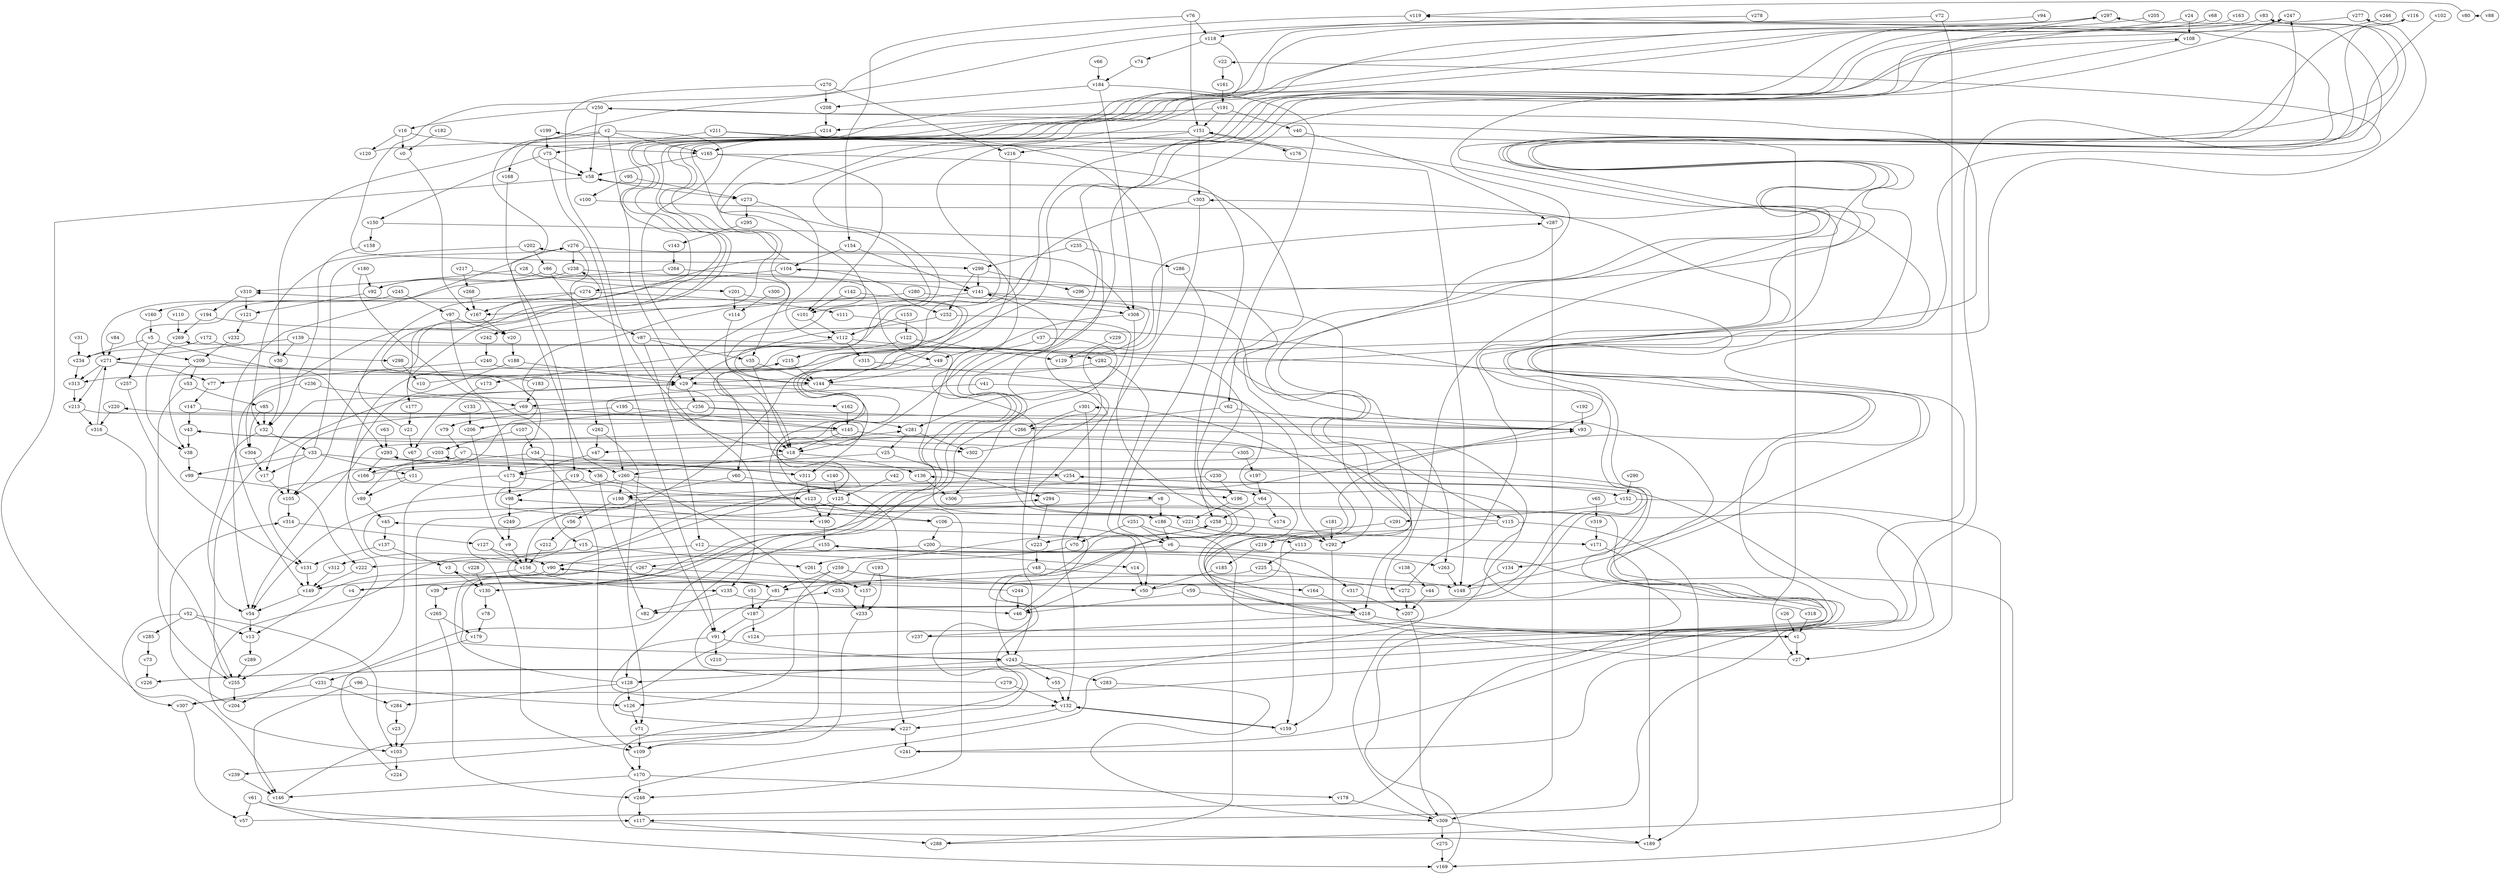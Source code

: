 // Benchmark game 466 - 320 vertices
// time_bound: 48
// targets: v115
digraph G {
    v0 [name="v0", player=0];
    v1 [name="v1", player=1];
    v2 [name="v2", player=1];
    v3 [name="v3", player=0];
    v4 [name="v4", player=1];
    v5 [name="v5", player=1];
    v6 [name="v6", player=1];
    v7 [name="v7", player=0];
    v8 [name="v8", player=0];
    v9 [name="v9", player=1];
    v10 [name="v10", player=1];
    v11 [name="v11", player=1];
    v12 [name="v12", player=0];
    v13 [name="v13", player=0];
    v14 [name="v14", player=1];
    v15 [name="v15", player=0];
    v16 [name="v16", player=1];
    v17 [name="v17", player=1];
    v18 [name="v18", player=0];
    v19 [name="v19", player=0];
    v20 [name="v20", player=1];
    v21 [name="v21", player=1];
    v22 [name="v22", player=0];
    v23 [name="v23", player=0];
    v24 [name="v24", player=1];
    v25 [name="v25", player=0];
    v26 [name="v26", player=1];
    v27 [name="v27", player=0];
    v28 [name="v28", player=1];
    v29 [name="v29", player=0];
    v30 [name="v30", player=1];
    v31 [name="v31", player=1];
    v32 [name="v32", player=1];
    v33 [name="v33", player=0];
    v34 [name="v34", player=1];
    v35 [name="v35", player=1];
    v36 [name="v36", player=1];
    v37 [name="v37", player=0];
    v38 [name="v38", player=0];
    v39 [name="v39", player=1];
    v40 [name="v40", player=1];
    v41 [name="v41", player=0];
    v42 [name="v42", player=0];
    v43 [name="v43", player=0];
    v44 [name="v44", player=1];
    v45 [name="v45", player=1];
    v46 [name="v46", player=0];
    v47 [name="v47", player=1];
    v48 [name="v48", player=1];
    v49 [name="v49", player=1];
    v50 [name="v50", player=1];
    v51 [name="v51", player=0];
    v52 [name="v52", player=0];
    v53 [name="v53", player=0];
    v54 [name="v54", player=1];
    v55 [name="v55", player=0];
    v56 [name="v56", player=0];
    v57 [name="v57", player=0];
    v58 [name="v58", player=1];
    v59 [name="v59", player=0];
    v60 [name="v60", player=0];
    v61 [name="v61", player=0];
    v62 [name="v62", player=1];
    v63 [name="v63", player=1];
    v64 [name="v64", player=0];
    v65 [name="v65", player=1];
    v66 [name="v66", player=0];
    v67 [name="v67", player=0];
    v68 [name="v68", player=0];
    v69 [name="v69", player=1];
    v70 [name="v70", player=0];
    v71 [name="v71", player=0];
    v72 [name="v72", player=0];
    v73 [name="v73", player=1];
    v74 [name="v74", player=1];
    v75 [name="v75", player=1];
    v76 [name="v76", player=1];
    v77 [name="v77", player=1];
    v78 [name="v78", player=0];
    v79 [name="v79", player=1];
    v80 [name="v80", player=1];
    v81 [name="v81", player=0];
    v82 [name="v82", player=0];
    v83 [name="v83", player=1];
    v84 [name="v84", player=1];
    v85 [name="v85", player=1];
    v86 [name="v86", player=1];
    v87 [name="v87", player=1];
    v88 [name="v88", player=1];
    v89 [name="v89", player=1];
    v90 [name="v90", player=1];
    v91 [name="v91", player=1];
    v92 [name="v92", player=1];
    v93 [name="v93", player=1];
    v94 [name="v94", player=1];
    v95 [name="v95", player=1];
    v96 [name="v96", player=1];
    v97 [name="v97", player=1];
    v98 [name="v98", player=0];
    v99 [name="v99", player=1];
    v100 [name="v100", player=1];
    v101 [name="v101", player=0];
    v102 [name="v102", player=0];
    v103 [name="v103", player=1];
    v104 [name="v104", player=1];
    v105 [name="v105", player=1];
    v106 [name="v106", player=1];
    v107 [name="v107", player=0];
    v108 [name="v108", player=0];
    v109 [name="v109", player=0];
    v110 [name="v110", player=1];
    v111 [name="v111", player=0];
    v112 [name="v112", player=0];
    v113 [name="v113", player=0];
    v114 [name="v114", player=0];
    v115 [name="v115", player=0, target=1];
    v116 [name="v116", player=1];
    v117 [name="v117", player=0];
    v118 [name="v118", player=1];
    v119 [name="v119", player=0];
    v120 [name="v120", player=1];
    v121 [name="v121", player=1];
    v122 [name="v122", player=1];
    v123 [name="v123", player=0];
    v124 [name="v124", player=0];
    v125 [name="v125", player=1];
    v126 [name="v126", player=0];
    v127 [name="v127", player=1];
    v128 [name="v128", player=0];
    v129 [name="v129", player=1];
    v130 [name="v130", player=0];
    v131 [name="v131", player=0];
    v132 [name="v132", player=1];
    v133 [name="v133", player=0];
    v134 [name="v134", player=0];
    v135 [name="v135", player=1];
    v136 [name="v136", player=0];
    v137 [name="v137", player=1];
    v138 [name="v138", player=1];
    v139 [name="v139", player=1];
    v140 [name="v140", player=1];
    v141 [name="v141", player=1];
    v142 [name="v142", player=0];
    v143 [name="v143", player=1];
    v144 [name="v144", player=1];
    v145 [name="v145", player=0];
    v146 [name="v146", player=1];
    v147 [name="v147", player=0];
    v148 [name="v148", player=0];
    v149 [name="v149", player=1];
    v150 [name="v150", player=0];
    v151 [name="v151", player=1];
    v152 [name="v152", player=0];
    v153 [name="v153", player=1];
    v154 [name="v154", player=1];
    v155 [name="v155", player=1];
    v156 [name="v156", player=1];
    v157 [name="v157", player=0];
    v158 [name="v158", player=1];
    v159 [name="v159", player=0];
    v160 [name="v160", player=1];
    v161 [name="v161", player=1];
    v162 [name="v162", player=0];
    v163 [name="v163", player=0];
    v164 [name="v164", player=1];
    v165 [name="v165", player=0];
    v166 [name="v166", player=0];
    v167 [name="v167", player=0];
    v168 [name="v168", player=1];
    v169 [name="v169", player=1];
    v170 [name="v170", player=0];
    v171 [name="v171", player=0];
    v172 [name="v172", player=0];
    v173 [name="v173", player=1];
    v174 [name="v174", player=1];
    v175 [name="v175", player=1];
    v176 [name="v176", player=1];
    v177 [name="v177", player=1];
    v178 [name="v178", player=1];
    v179 [name="v179", player=1];
    v180 [name="v180", player=1];
    v181 [name="v181", player=1];
    v182 [name="v182", player=1];
    v183 [name="v183", player=1];
    v184 [name="v184", player=1];
    v185 [name="v185", player=0];
    v186 [name="v186", player=0];
    v187 [name="v187", player=1];
    v188 [name="v188", player=1];
    v189 [name="v189", player=0];
    v190 [name="v190", player=0];
    v191 [name="v191", player=0];
    v192 [name="v192", player=1];
    v193 [name="v193", player=1];
    v194 [name="v194", player=0];
    v195 [name="v195", player=1];
    v196 [name="v196", player=1];
    v197 [name="v197", player=1];
    v198 [name="v198", player=0];
    v199 [name="v199", player=1];
    v200 [name="v200", player=0];
    v201 [name="v201", player=0];
    v202 [name="v202", player=0];
    v203 [name="v203", player=1];
    v204 [name="v204", player=0];
    v205 [name="v205", player=0];
    v206 [name="v206", player=0];
    v207 [name="v207", player=1];
    v208 [name="v208", player=0];
    v209 [name="v209", player=0];
    v210 [name="v210", player=0];
    v211 [name="v211", player=0];
    v212 [name="v212", player=1];
    v213 [name="v213", player=0];
    v214 [name="v214", player=0];
    v215 [name="v215", player=0];
    v216 [name="v216", player=1];
    v217 [name="v217", player=0];
    v218 [name="v218", player=1];
    v219 [name="v219", player=0];
    v220 [name="v220", player=0];
    v221 [name="v221", player=0];
    v222 [name="v222", player=1];
    v223 [name="v223", player=1];
    v224 [name="v224", player=1];
    v225 [name="v225", player=1];
    v226 [name="v226", player=0];
    v227 [name="v227", player=1];
    v228 [name="v228", player=0];
    v229 [name="v229", player=0];
    v230 [name="v230", player=0];
    v231 [name="v231", player=0];
    v232 [name="v232", player=0];
    v233 [name="v233", player=0];
    v234 [name="v234", player=1];
    v235 [name="v235", player=0];
    v236 [name="v236", player=1];
    v237 [name="v237", player=0];
    v238 [name="v238", player=0];
    v239 [name="v239", player=0];
    v240 [name="v240", player=0];
    v241 [name="v241", player=1];
    v242 [name="v242", player=0];
    v243 [name="v243", player=1];
    v244 [name="v244", player=1];
    v245 [name="v245", player=0];
    v246 [name="v246", player=1];
    v247 [name="v247", player=1];
    v248 [name="v248", player=1];
    v249 [name="v249", player=1];
    v250 [name="v250", player=1];
    v251 [name="v251", player=0];
    v252 [name="v252", player=0];
    v253 [name="v253", player=0];
    v254 [name="v254", player=1];
    v255 [name="v255", player=1];
    v256 [name="v256", player=0];
    v257 [name="v257", player=1];
    v258 [name="v258", player=0];
    v259 [name="v259", player=1];
    v260 [name="v260", player=0];
    v261 [name="v261", player=0];
    v262 [name="v262", player=1];
    v263 [name="v263", player=0];
    v264 [name="v264", player=1];
    v265 [name="v265", player=0];
    v266 [name="v266", player=1];
    v267 [name="v267", player=1];
    v268 [name="v268", player=0];
    v269 [name="v269", player=0];
    v270 [name="v270", player=0];
    v271 [name="v271", player=0];
    v272 [name="v272", player=1];
    v273 [name="v273", player=0];
    v274 [name="v274", player=0];
    v275 [name="v275", player=1];
    v276 [name="v276", player=0];
    v277 [name="v277", player=0];
    v278 [name="v278", player=0];
    v279 [name="v279", player=1];
    v280 [name="v280", player=0];
    v281 [name="v281", player=1];
    v282 [name="v282", player=0];
    v283 [name="v283", player=0];
    v284 [name="v284", player=1];
    v285 [name="v285", player=1];
    v286 [name="v286", player=1];
    v287 [name="v287", player=1];
    v288 [name="v288", player=1];
    v289 [name="v289", player=1];
    v290 [name="v290", player=0];
    v291 [name="v291", player=0];
    v292 [name="v292", player=0];
    v293 [name="v293", player=0];
    v294 [name="v294", player=0];
    v295 [name="v295", player=0];
    v296 [name="v296", player=0];
    v297 [name="v297", player=0];
    v298 [name="v298", player=0];
    v299 [name="v299", player=0];
    v300 [name="v300", player=0];
    v301 [name="v301", player=1];
    v302 [name="v302", player=1];
    v303 [name="v303", player=1];
    v304 [name="v304", player=1];
    v305 [name="v305", player=1];
    v306 [name="v306", player=1];
    v307 [name="v307", player=1];
    v308 [name="v308", player=0];
    v309 [name="v309", player=1];
    v310 [name="v310", player=0];
    v311 [name="v311", player=0];
    v312 [name="v312", player=0];
    v313 [name="v313", player=1];
    v314 [name="v314", player=0];
    v315 [name="v315", player=1];
    v316 [name="v316", player=0];
    v317 [name="v317", player=1];
    v318 [name="v318", player=0];
    v319 [name="v319", player=0];

    v0 -> v167;
    v1 -> v27;
    v2 -> v29;
    v3 -> v130;
    v4 -> v58 [constraint="t mod 2 == 1"];
    v5 -> v257;
    v6 -> v261;
    v7 -> v311 [constraint="t < 15"];
    v8 -> v103 [constraint="t >= 3"];
    v9 -> v156;
    v10 -> v277 [constraint="t < 8"];
    v11 -> v131 [constraint="t < 7"];
    v12 -> v222;
    v13 -> v289;
    v14 -> v50;
    v15 -> v261;
    v16 -> v165;
    v17 -> v105;
    v18 -> v136;
    v19 -> v91;
    v20 -> v188;
    v21 -> v238 [constraint="t < 13"];
    v22 -> v161;
    v23 -> v103;
    v24 -> v242 [constraint="t mod 4 == 0"];
    v25 -> v175;
    v26 -> v1;
    v27 -> v301 [constraint="t < 15"];
    v28 -> v201;
    v29 -> v256;
    v30 -> v32;
    v31 -> v234;
    v32 -> v54;
    v33 -> v11;
    v34 -> v311;
    v35 -> v18;
    v36 -> v82;
    v37 -> v49;
    v38 -> v99;
    v39 -> v269 [constraint="t < 9"];
    v40 -> v287;
    v41 -> v292;
    v42 -> v125;
    v43 -> v302 [constraint="t >= 5"];
    v44 -> v207;
    v45 -> v137;
    v46 -> v45 [constraint="t < 5"];
    v47 -> v175;
    v48 -> v148;
    v49 -> v144;
    v50 -> v247 [constraint="t mod 3 == 1"];
    v51 -> v187;
    v52 -> v285;
    v53 -> v85;
    v54 -> v13;
    v55 -> v132;
    v56 -> v212;
    v57 -> v293 [constraint="t < 7"];
    v58 -> v146;
    v59 -> v46;
    v60 -> v227;
    v61 -> v117;
    v62 -> v93;
    v63 -> v293;
    v64 -> v258;
    v65 -> v319;
    v66 -> v184;
    v67 -> v11;
    v68 -> v123 [constraint="t < 15"];
    v69 -> v105;
    v70 -> v243 [constraint="t < 14"];
    v71 -> v109;
    v72 -> v27;
    v73 -> v226;
    v74 -> v184;
    v75 -> v150;
    v76 -> v151;
    v77 -> v147;
    v78 -> v179;
    v79 -> v7;
    v80 -> v119 [constraint="t mod 5 == 2"];
    v81 -> v281 [constraint="t >= 1"];
    v82 -> v293 [constraint="t mod 5 == 4"];
    v83 -> v144 [constraint="t >= 1"];
    v84 -> v271;
    v85 -> v32;
    v86 -> v35;
    v87 -> v226 [constraint="t mod 5 == 4"];
    v88 -> v80 [constraint="t >= 5"];
    v89 -> v215 [constraint="t mod 4 == 3"];
    v90 -> v4;
    v91 -> v243;
    v92 -> v121;
    v93 -> v104 [constraint="t mod 2 == 0"];
    v94 -> v304 [constraint="t mod 5 == 0"];
    v95 -> v273;
    v96 -> v146;
    v97 -> v20;
    v98 -> v249;
    v99 -> v222 [constraint="t mod 2 == 0"];
    v100 -> v134 [constraint="t < 5"];
    v101 -> v112;
    v102 -> v307 [constraint="t >= 2"];
    v103 -> v224;
    v104 -> v252;
    v105 -> v314;
    v106 -> v46 [constraint="t >= 1"];
    v107 -> v34;
    v108 -> v132 [constraint="t >= 1"];
    v109 -> v170;
    v110 -> v269;
    v111 -> v254 [constraint="t < 8"];
    v112 -> v282;
    v113 -> v225;
    v114 -> v18;
    v115 -> v310 [constraint="t mod 3 == 0"];
    v116 -> v219 [constraint="t mod 5 == 4"];
    v117 -> v288;
    v118 -> v160 [constraint="t >= 5"];
    v119 -> v299 [constraint="t < 10"];
    v120 -> v83 [constraint="t mod 2 == 0"];
    v121 -> v232;
    v122 -> v129;
    v123 -> v109;
    v124 -> v136 [constraint="t >= 2"];
    v125 -> v248;
    v126 -> v71;
    v127 -> v156;
    v128 -> v203 [constraint="t >= 3"];
    v129 -> v250 [constraint="t >= 1"];
    v130 -> v78;
    v131 -> v149;
    v132 -> v227;
    v133 -> v206;
    v134 -> v148;
    v135 -> v82;
    v136 -> v306;
    v137 -> v3;
    v138 -> v44;
    v139 -> v30;
    v140 -> v125;
    v141 -> v221 [constraint="t < 9"];
    v142 -> v8 [constraint="t mod 4 == 0"];
    v143 -> v264;
    v144 -> v243;
    v145 -> v54;
    v146 -> v227 [constraint="t < 13"];
    v147 -> v106 [constraint="t < 13"];
    v148 -> v22 [constraint="t >= 4"];
    v149 -> v54;
    v150 -> v39 [constraint="t >= 5"];
    v151 -> v58 [constraint="t >= 1"];
    v152 -> v169;
    v153 -> v122;
    v154 -> v104;
    v155 -> v14;
    v156 -> v13;
    v157 -> v233;
    v158 -> v32;
    v159 -> v132;
    v160 -> v5;
    v161 -> v191;
    v162 -> v145;
    v163 -> v18 [constraint="t mod 3 == 2"];
    v164 -> v218;
    v165 -> v239 [constraint="t mod 4 == 1"];
    v166 -> v297 [constraint="t mod 4 == 3"];
    v167 -> v20;
    v168 -> v19;
    v169 -> v155 [constraint="t < 7"];
    v170 -> v178;
    v171 -> v189;
    v172 -> v298;
    v173 -> v67;
    v174 -> v202 [constraint="t mod 3 == 0"];
    v175 -> v204;
    v176 -> v151;
    v177 -> v21;
    v178 -> v309;
    v179 -> v231 [constraint="t < 7"];
    v180 -> v175;
    v181 -> v292;
    v182 -> v0;
    v183 -> v297 [constraint="t mod 2 == 0"];
    v184 -> v308;
    v185 -> v50;
    v186 -> v6;
    v187 -> v91;
    v188 -> v29;
    v189 -> v247 [constraint="t >= 2"];
    v190 -> v155;
    v191 -> v151;
    v192 -> v93;
    v193 -> v157;
    v194 -> v82 [constraint="t < 10"];
    v195 -> v145;
    v196 -> v221;
    v197 -> v64;
    v198 -> v117 [constraint="t < 14"];
    v199 -> v75;
    v200 -> v90;
    v201 -> v313 [constraint="t < 10"];
    v202 -> v32;
    v203 -> v166;
    v204 -> v314;
    v205 -> v162 [constraint="t < 10"];
    v206 -> v108 [constraint="t mod 4 == 2"];
    v207 -> v309;
    v208 -> v214;
    v209 -> v53;
    v210 -> v220 [constraint="t mod 2 == 0"];
    v211 -> v115 [constraint="t mod 3 == 2"];
    v212 -> v156;
    v213 -> v93 [constraint="t >= 3"];
    v214 -> v165;
    v215 -> v144;
    v216 -> v144;
    v217 -> v241 [constraint="t < 6"];
    v218 -> v1;
    v219 -> v185;
    v220 -> v316;
    v221 -> v287 [constraint="t mod 5 == 0"];
    v222 -> v149;
    v223 -> v48;
    v224 -> v141 [constraint="t < 8"];
    v225 -> v243;
    v226 -> v83 [constraint="t mod 5 == 1"];
    v227 -> v258 [constraint="t < 13"];
    v228 -> v130;
    v229 -> v129;
    v230 -> v130 [constraint="t >= 1"];
    v231 -> v284;
    v232 -> v209;
    v233 -> v109;
    v234 -> v313;
    v235 -> v286;
    v236 -> v69;
    v237 -> v98 [constraint="t mod 3 == 2"];
    v238 -> v49;
    v239 -> v146;
    v240 -> v144;
    v241 -> v254 [constraint="t < 15"];
    v242 -> v240;
    v243 -> v128;
    v244 -> v90 [constraint="t < 15"];
    v245 -> v97;
    v246 -> v186 [constraint="t mod 3 == 0"];
    v247 -> v144 [constraint="t >= 5"];
    v248 -> v117;
    v249 -> v9;
    v250 -> v16;
    v251 -> v6;
    v252 -> v281;
    v253 -> v233;
    v254 -> v198;
    v255 -> v29 [constraint="t mod 4 == 3"];
    v256 -> v93 [constraint="t < 5"];
    v257 -> v131;
    v258 -> v171;
    v259 -> v50;
    v260 -> v109;
    v261 -> v157;
    v262 -> v71;
    v263 -> v148;
    v264 -> v149;
    v265 -> v248;
    v266 -> v263;
    v267 -> v294 [constraint="t mod 3 == 1"];
    v268 -> v167;
    v269 -> v38;
    v270 -> v216;
    v271 -> v190 [constraint="t < 6"];
    v272 -> v119 [constraint="t >= 3"];
    v273 -> v112;
    v274 -> v167;
    v275 -> v169;
    v276 -> v238;
    v277 -> v156 [constraint="t < 15"];
    v278 -> v209 [constraint="t mod 3 == 0"];
    v279 -> v253 [constraint="t mod 3 == 2"];
    v280 -> v292;
    v281 -> v302;
    v282 -> v50;
    v283 -> v309 [constraint="t mod 2 == 0"];
    v284 -> v23;
    v285 -> v73;
    v286 -> v6;
    v287 -> v309;
    v288 -> v3 [constraint="t >= 5"];
    v289 -> v255;
    v290 -> v152;
    v291 -> v1 [constraint="t mod 4 == 2"];
    v292 -> v159;
    v293 -> v166;
    v294 -> v223;
    v295 -> v143;
    v296 -> v116 [constraint="t mod 2 == 0"];
    v297 -> v177 [constraint="t < 10"];
    v298 -> v10;
    v299 -> v296;
    v300 -> v114;
    v301 -> v266;
    v302 -> v199 [constraint="t < 6"];
    v303 -> v60 [constraint="t mod 4 == 3"];
    v304 -> v17;
    v305 -> v297 [constraint="t < 5"];
    v306 -> v303 [constraint="t >= 4"];
    v307 -> v57;
    v308 -> v170 [constraint="t mod 3 == 1"];
    v309 -> v43 [constraint="t < 15"];
    v310 -> v194;
    v311 -> v123;
    v312 -> v149;
    v313 -> v213;
    v314 -> v127;
    v315 -> v218 [constraint="t >= 3"];
    v316 -> v271;
    v317 -> v207;
    v318 -> v93 [constraint="t >= 3"];
    v319 -> v171;
    v200 -> v317;
    v195 -> v79;
    v118 -> v74;
    v2 -> v30;
    v265 -> v179;
    v255 -> v204;
    v152 -> v291;
    v11 -> v89;
    v97 -> v15;
    v58 -> v273;
    v230 -> v196;
    v64 -> v174;
    v91 -> v128;
    v128 -> v126;
    v128 -> v284;
    v244 -> v46;
    v184 -> v208;
    v225 -> v272;
    v25 -> v294;
    v41 -> v69;
    v35 -> v144;
    v107 -> v203;
    v112 -> v173;
    v301 -> v70;
    v259 -> v126;
    v12 -> v159;
    v135 -> v46;
    v217 -> v268;
    v37 -> v306;
    v250 -> v58;
    v150 -> v158;
    v188 -> v255;
    v170 -> v146;
    v236 -> v54;
    v262 -> v47;
    v2 -> v168;
    v87 -> v12;
    v90 -> v81;
    v76 -> v154;
    v123 -> v190;
    v211 -> v75;
    v151 -> v216;
    v183 -> v69;
    v60 -> v198;
    v303 -> v132;
    v245 -> v271;
    v34 -> v105;
    v52 -> v103;
    v209 -> v38;
    v62 -> v266;
    v87 -> v35;
    v95 -> v100;
    v96 -> v126;
    v142 -> v101;
    v172 -> v234;
    v309 -> v189;
    v61 -> v57;
    v106 -> v200;
    v33 -> v99;
    v165 -> v101;
    v240 -> v77;
    v145 -> v218;
    v156 -> v135;
    v238 -> v92;
    v165 -> v58;
    v6 -> v263;
    v151 -> v176;
    v139 -> v271;
    v198 -> v56;
    v274 -> v111;
    v32 -> v33;
    v259 -> v81;
    v2 -> v18;
    v2 -> v165;
    v19 -> v98;
    v305 -> v197;
    v33 -> v276;
    v316 -> v255;
    v279 -> v132;
    v112 -> v315;
    v308 -> v18;
    v76 -> v118;
    v267 -> v149;
    v5 -> v293;
    v48 -> v81;
    v251 -> v70;
    v276 -> v260;
    v86 -> v87;
    v144 -> v260;
    v29 -> v17;
    v5 -> v234;
    v155 -> v267;
    v271 -> v77;
    v125 -> v190;
    v256 -> v281;
    v267 -> v157;
    v141 -> v308;
    v191 -> v214;
    v191 -> v40;
    v153 -> v112;
    v175 -> v98;
    v16 -> v120;
    v145 -> v18;
    v16 -> v0;
    v86 -> v92;
    v53 -> v255;
    v52 -> v13;
    v85 -> v304;
    v218 -> v237;
    v243 -> v55;
    v154 -> v141;
    v273 -> v295;
    v141 -> v101;
    v21 -> v67;
    v75 -> v58;
    v264 -> v141;
    v8 -> v186;
    v29 -> v311;
    v122 -> v215;
    v115 -> v219;
    v69 -> v145;
    v271 -> v213;
    v33 -> v17;
    v299 -> v252;
    v137 -> v131;
    v127 -> v90;
    v180 -> v92;
    v194 -> v269;
    v15 -> v312;
    v280 -> v167;
    v34 -> v109;
    v243 -> v283;
    v61 -> v169;
    v227 -> v241;
    v270 -> v208;
    v187 -> v124;
    v310 -> v121;
    v151 -> v303;
    v201 -> v114;
    v123 -> v106;
    v193 -> v233;
    v272 -> v207;
    v186 -> v113;
    v175 -> v64;
    v271 -> v313;
    v39 -> v265;
    v251 -> v288;
    v125 -> v103;
    v75 -> v91;
    v147 -> v43;
    v258 -> v223;
    v250 -> v27;
    v231 -> v307;
    v254 -> v152;
    v184 -> v62;
    v91 -> v210;
    v282 -> v29;
    v256 -> v206;
    v270 -> v135;
    v260 -> v198;
    v299 -> v141;
    v33 -> v36;
    v132 -> v159;
    v36 -> v123;
    v18 -> v260;
    v252 -> v29;
    v260 -> v54;
    v221 -> v292;
    v43 -> v38;
    v276 -> v262;
    v139 -> v258;
    v259 -> v164;
    v235 -> v299;
    v260 -> v196;
    v211 -> v148;
    v209 -> v29;
    v115 -> v189;
    v104 -> v274;
    v318 -> v1;
    v213 -> v316;
    v24 -> v108;
    v206 -> v9;
    v89 -> v45;
    v72 -> v118;
    v59 -> v218;
    v276 -> v308;
    v202 -> v86;
    v28 -> v310;
    v7 -> v89;
    v309 -> v275;
    v281 -> v25;
    v274 -> v105;
    v81 -> v187;
    v170 -> v248;
    v52 -> v307;
    v266 -> v47;
}
